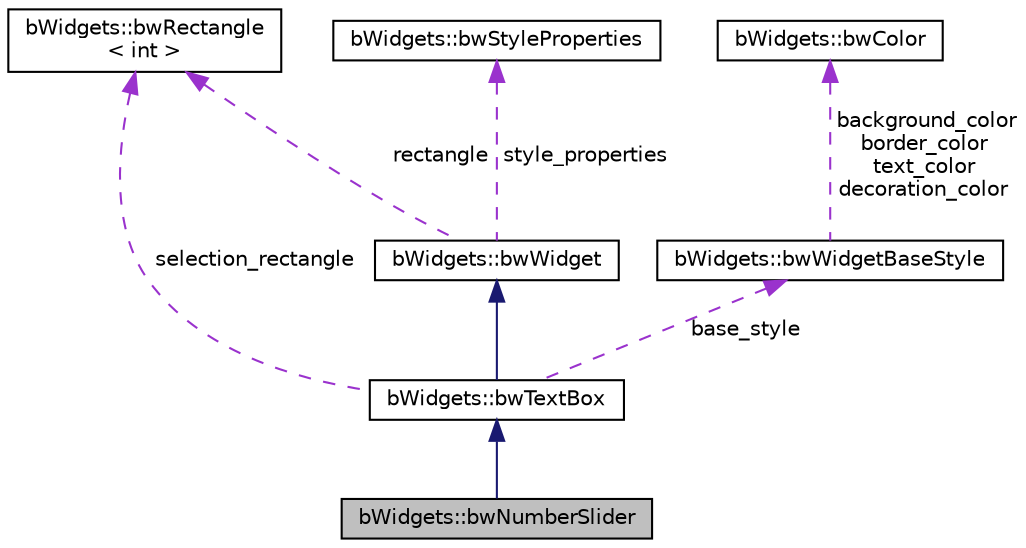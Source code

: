 digraph "bWidgets::bwNumberSlider"
{
 // LATEX_PDF_SIZE
  edge [fontname="Helvetica",fontsize="10",labelfontname="Helvetica",labelfontsize="10"];
  node [fontname="Helvetica",fontsize="10",shape=record];
  Node1 [label="bWidgets::bwNumberSlider",height=0.2,width=0.4,color="black", fillcolor="grey75", style="filled", fontcolor="black",tooltip=" "];
  Node2 -> Node1 [dir="back",color="midnightblue",fontsize="10",style="solid",fontname="Helvetica"];
  Node2 [label="bWidgets::bwTextBox",height=0.2,width=0.4,color="black", fillcolor="white", style="filled",URL="$classbWidgets_1_1bwTextBox.html",tooltip=" "];
  Node3 -> Node2 [dir="back",color="midnightblue",fontsize="10",style="solid",fontname="Helvetica"];
  Node3 [label="bWidgets::bwWidget",height=0.2,width=0.4,color="black", fillcolor="white", style="filled",URL="$classbWidgets_1_1bwWidget.html",tooltip="Abstract base class that all widgets derive from."];
  Node4 -> Node3 [dir="back",color="darkorchid3",fontsize="10",style="dashed",label=" rectangle" ,fontname="Helvetica"];
  Node4 [label="bWidgets::bwRectangle\l\< int \>",height=0.2,width=0.4,color="black", fillcolor="white", style="filled",URL="$classbWidgets_1_1bwRectangle.html",tooltip=" "];
  Node5 -> Node3 [dir="back",color="darkorchid3",fontsize="10",style="dashed",label=" style_properties" ,fontname="Helvetica"];
  Node5 [label="bWidgets::bwStyleProperties",height=0.2,width=0.4,color="black", fillcolor="white", style="filled",URL="$classbWidgets_1_1bwStyleProperties.html",tooltip="Manage a list of properties (bwStyleProperty instances)."];
  Node4 -> Node2 [dir="back",color="darkorchid3",fontsize="10",style="dashed",label=" selection_rectangle" ,fontname="Helvetica"];
  Node6 -> Node2 [dir="back",color="darkorchid3",fontsize="10",style="dashed",label=" base_style" ,fontname="Helvetica"];
  Node6 [label="bWidgets::bwWidgetBaseStyle",height=0.2,width=0.4,color="black", fillcolor="white", style="filled",URL="$classbWidgets_1_1bwWidgetBaseStyle.html",tooltip="Properties for typical widgets with roundbox corners."];
  Node7 -> Node6 [dir="back",color="darkorchid3",fontsize="10",style="dashed",label=" background_color\nborder_color\ntext_color\ndecoration_color" ,fontname="Helvetica"];
  Node7 [label="bWidgets::bwColor",height=0.2,width=0.4,color="black", fillcolor="white", style="filled",URL="$classbWidgets_1_1bwColor.html",tooltip=" "];
}
